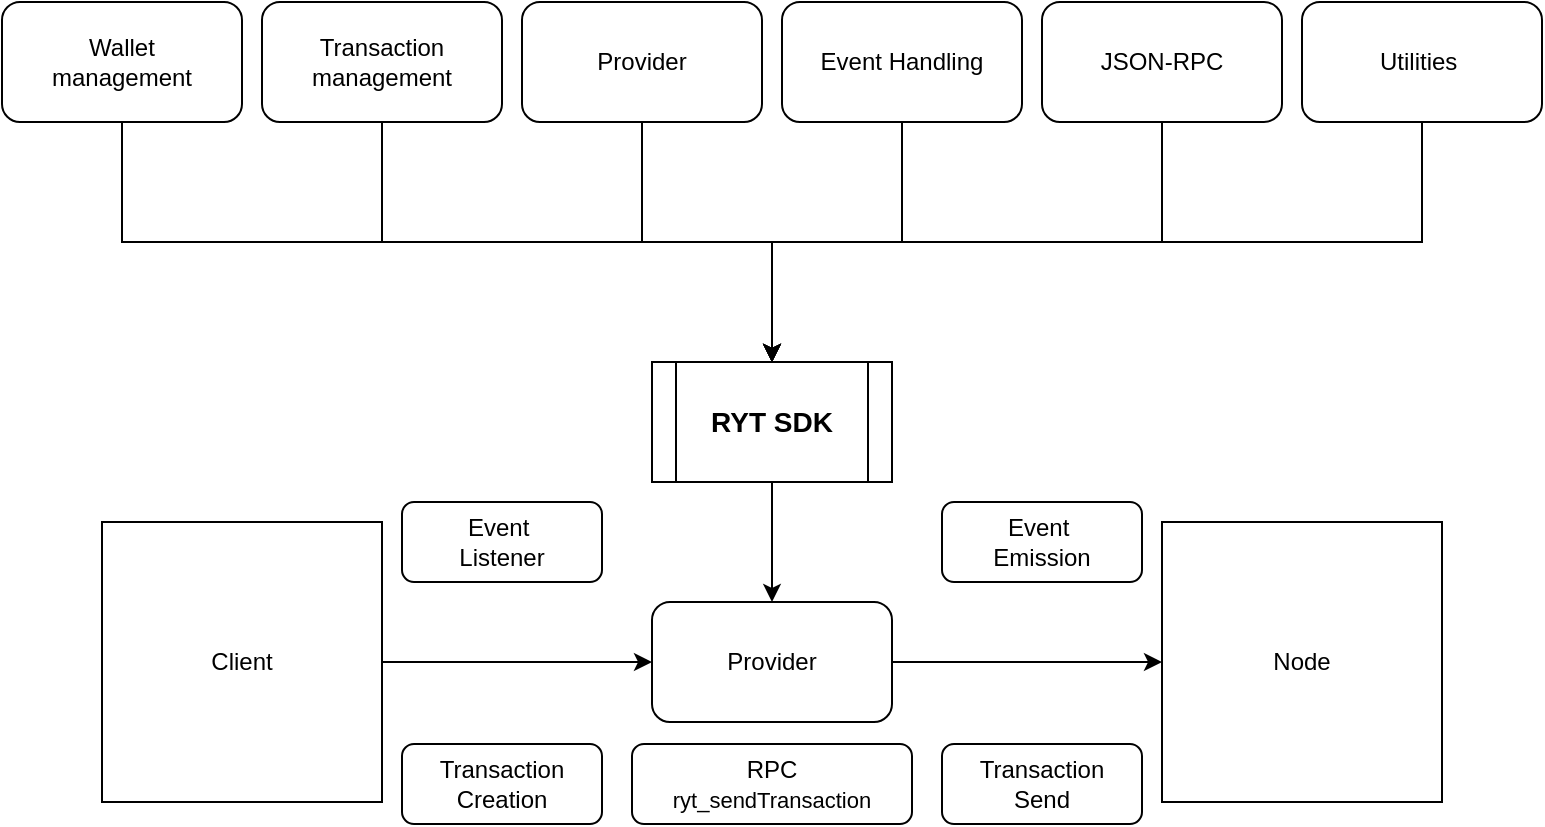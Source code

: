 <mxfile version="24.2.1" type="github">
  <diagram name="Page-1" id="RgmAbmVbI51hA4nQIdbu">
    <mxGraphModel dx="768" dy="379" grid="1" gridSize="10" guides="1" tooltips="1" connect="1" arrows="1" fold="1" page="1" pageScale="1" pageWidth="850" pageHeight="1100" math="0" shadow="0">
      <root>
        <mxCell id="0" />
        <mxCell id="1" parent="0" />
        <mxCell id="xfQhk3VoaluE6TStIVvt-17" value="" style="edgeStyle=orthogonalEdgeStyle;rounded=0;orthogonalLoop=1;jettySize=auto;html=1;" edge="1" parent="1" source="xfQhk3VoaluE6TStIVvt-1" target="xfQhk3VoaluE6TStIVvt-14">
          <mxGeometry relative="1" as="geometry" />
        </mxCell>
        <mxCell id="xfQhk3VoaluE6TStIVvt-1" value="&lt;b&gt;&lt;font style=&quot;font-size: 14px;&quot;&gt;RYT SDK&lt;/font&gt;&lt;/b&gt;" style="shape=process;whiteSpace=wrap;html=1;backgroundOutline=1;" vertex="1" parent="1">
          <mxGeometry x="365" y="230" width="120" height="60" as="geometry" />
        </mxCell>
        <mxCell id="xfQhk3VoaluE6TStIVvt-8" style="edgeStyle=orthogonalEdgeStyle;rounded=0;orthogonalLoop=1;jettySize=auto;html=1;entryX=0.5;entryY=0;entryDx=0;entryDy=0;" edge="1" parent="1" source="xfQhk3VoaluE6TStIVvt-2" target="xfQhk3VoaluE6TStIVvt-1">
          <mxGeometry relative="1" as="geometry">
            <Array as="points">
              <mxPoint x="100" y="170" />
              <mxPoint x="425" y="170" />
            </Array>
          </mxGeometry>
        </mxCell>
        <mxCell id="xfQhk3VoaluE6TStIVvt-2" value="Wallet &lt;br&gt;management" style="rounded=1;whiteSpace=wrap;html=1;" vertex="1" parent="1">
          <mxGeometry x="40" y="50" width="120" height="60" as="geometry" />
        </mxCell>
        <mxCell id="xfQhk3VoaluE6TStIVvt-9" style="edgeStyle=orthogonalEdgeStyle;rounded=0;orthogonalLoop=1;jettySize=auto;html=1;entryX=0.5;entryY=0;entryDx=0;entryDy=0;" edge="1" parent="1" source="xfQhk3VoaluE6TStIVvt-3" target="xfQhk3VoaluE6TStIVvt-1">
          <mxGeometry relative="1" as="geometry">
            <Array as="points">
              <mxPoint x="230" y="170" />
              <mxPoint x="425" y="170" />
            </Array>
          </mxGeometry>
        </mxCell>
        <mxCell id="xfQhk3VoaluE6TStIVvt-3" value="Transaction&lt;br&gt;management" style="rounded=1;whiteSpace=wrap;html=1;" vertex="1" parent="1">
          <mxGeometry x="170" y="50" width="120" height="60" as="geometry" />
        </mxCell>
        <mxCell id="xfQhk3VoaluE6TStIVvt-10" style="edgeStyle=orthogonalEdgeStyle;rounded=0;orthogonalLoop=1;jettySize=auto;html=1;entryX=0.5;entryY=0;entryDx=0;entryDy=0;" edge="1" parent="1" source="xfQhk3VoaluE6TStIVvt-4" target="xfQhk3VoaluE6TStIVvt-1">
          <mxGeometry relative="1" as="geometry">
            <Array as="points">
              <mxPoint x="360" y="170" />
              <mxPoint x="425" y="170" />
            </Array>
          </mxGeometry>
        </mxCell>
        <mxCell id="xfQhk3VoaluE6TStIVvt-4" value="&lt;span style=&quot;white-space-collapse: preserve;&quot;&gt;&lt;font style=&quot;font-size: 12px;&quot; face=&quot;Helvetica&quot;&gt;Provider&lt;/font&gt;&lt;/span&gt;" style="rounded=1;whiteSpace=wrap;html=1;" vertex="1" parent="1">
          <mxGeometry x="300" y="50" width="120" height="60" as="geometry" />
        </mxCell>
        <mxCell id="xfQhk3VoaluE6TStIVvt-11" style="edgeStyle=orthogonalEdgeStyle;rounded=0;orthogonalLoop=1;jettySize=auto;html=1;entryX=0.5;entryY=0;entryDx=0;entryDy=0;" edge="1" parent="1" source="xfQhk3VoaluE6TStIVvt-5" target="xfQhk3VoaluE6TStIVvt-1">
          <mxGeometry relative="1" as="geometry">
            <Array as="points">
              <mxPoint x="490" y="170" />
              <mxPoint x="425" y="170" />
            </Array>
          </mxGeometry>
        </mxCell>
        <mxCell id="xfQhk3VoaluE6TStIVvt-5" value="&lt;span id=&quot;docs-internal-guid-2b0c5f49-7fff-e697-5f8d-0764dbf99335&quot;&gt;&lt;span style=&quot;background-color: transparent; font-variant-numeric: normal; font-variant-east-asian: normal; font-variant-alternates: normal; font-variant-position: normal; vertical-align: baseline; white-space-collapse: preserve;&quot;&gt;&lt;font style=&quot;font-size: 12px;&quot; face=&quot;Helvetica&quot;&gt;Event Handling&lt;/font&gt;&lt;/span&gt;&lt;/span&gt;" style="rounded=1;whiteSpace=wrap;html=1;" vertex="1" parent="1">
          <mxGeometry x="430" y="50" width="120" height="60" as="geometry" />
        </mxCell>
        <mxCell id="xfQhk3VoaluE6TStIVvt-12" style="edgeStyle=orthogonalEdgeStyle;rounded=0;orthogonalLoop=1;jettySize=auto;html=1;entryX=0.5;entryY=0;entryDx=0;entryDy=0;" edge="1" parent="1" source="xfQhk3VoaluE6TStIVvt-6" target="xfQhk3VoaluE6TStIVvt-1">
          <mxGeometry relative="1" as="geometry">
            <Array as="points">
              <mxPoint x="620" y="170" />
              <mxPoint x="425" y="170" />
            </Array>
          </mxGeometry>
        </mxCell>
        <mxCell id="xfQhk3VoaluE6TStIVvt-6" value="&lt;span id=&quot;docs-internal-guid-fc7b406d-7fff-1b1f-aa44-26fef9991192&quot;&gt;&lt;span style=&quot;background-color: transparent; font-variant-numeric: normal; font-variant-east-asian: normal; font-variant-alternates: normal; font-variant-position: normal; vertical-align: baseline; white-space-collapse: preserve;&quot;&gt;&lt;font style=&quot;font-size: 12px;&quot; face=&quot;Helvetica&quot;&gt;JSON-RPC&lt;/font&gt;&lt;/span&gt;&lt;/span&gt;" style="rounded=1;whiteSpace=wrap;html=1;" vertex="1" parent="1">
          <mxGeometry x="560" y="50" width="120" height="60" as="geometry" />
        </mxCell>
        <mxCell id="xfQhk3VoaluE6TStIVvt-13" style="edgeStyle=orthogonalEdgeStyle;rounded=0;orthogonalLoop=1;jettySize=auto;html=1;entryX=0.5;entryY=0;entryDx=0;entryDy=0;" edge="1" parent="1" source="xfQhk3VoaluE6TStIVvt-7" target="xfQhk3VoaluE6TStIVvt-1">
          <mxGeometry relative="1" as="geometry">
            <Array as="points">
              <mxPoint x="750" y="170" />
              <mxPoint x="425" y="170" />
            </Array>
          </mxGeometry>
        </mxCell>
        <mxCell id="xfQhk3VoaluE6TStIVvt-7" value="&lt;span id=&quot;docs-internal-guid-a87849ef-7fff-4aee-8872-d2432cc4f671&quot;&gt;&lt;span style=&quot;background-color: transparent; font-variant-numeric: normal; font-variant-east-asian: normal; font-variant-alternates: normal; font-variant-position: normal; vertical-align: baseline; white-space-collapse: preserve;&quot;&gt;&lt;font style=&quot;font-size: 12px;&quot;&gt;Utilities &lt;/font&gt;&lt;/span&gt;&lt;/span&gt;" style="rounded=1;whiteSpace=wrap;html=1;" vertex="1" parent="1">
          <mxGeometry x="690" y="50" width="120" height="60" as="geometry" />
        </mxCell>
        <mxCell id="xfQhk3VoaluE6TStIVvt-20" style="edgeStyle=orthogonalEdgeStyle;rounded=0;orthogonalLoop=1;jettySize=auto;html=1;entryX=0;entryY=0.5;entryDx=0;entryDy=0;" edge="1" parent="1" source="xfQhk3VoaluE6TStIVvt-14" target="xfQhk3VoaluE6TStIVvt-19">
          <mxGeometry relative="1" as="geometry" />
        </mxCell>
        <mxCell id="xfQhk3VoaluE6TStIVvt-14" value="&lt;span style=&quot;white-space-collapse: preserve;&quot;&gt;&lt;font style=&quot;font-size: 12px;&quot; face=&quot;Helvetica&quot;&gt;Provider&lt;/font&gt;&lt;/span&gt;" style="rounded=1;whiteSpace=wrap;html=1;" vertex="1" parent="1">
          <mxGeometry x="365" y="350" width="120" height="60" as="geometry" />
        </mxCell>
        <mxCell id="xfQhk3VoaluE6TStIVvt-18" style="edgeStyle=orthogonalEdgeStyle;rounded=0;orthogonalLoop=1;jettySize=auto;html=1;entryX=0;entryY=0.5;entryDx=0;entryDy=0;" edge="1" parent="1" source="xfQhk3VoaluE6TStIVvt-15" target="xfQhk3VoaluE6TStIVvt-14">
          <mxGeometry relative="1" as="geometry" />
        </mxCell>
        <mxCell id="xfQhk3VoaluE6TStIVvt-15" value="Client" style="whiteSpace=wrap;html=1;aspect=fixed;" vertex="1" parent="1">
          <mxGeometry x="90" y="310" width="140" height="140" as="geometry" />
        </mxCell>
        <mxCell id="xfQhk3VoaluE6TStIVvt-19" value="Node" style="whiteSpace=wrap;html=1;aspect=fixed;" vertex="1" parent="1">
          <mxGeometry x="620" y="310" width="140" height="140" as="geometry" />
        </mxCell>
        <mxCell id="xfQhk3VoaluE6TStIVvt-21" value="RPC&lt;br&gt;&lt;span id=&quot;docs-internal-guid-387a9d9a-7fff-67b6-796c-e1688d9cdb20&quot;&gt;&lt;span style=&quot;background-color: transparent; font-variant-numeric: normal; font-variant-east-asian: normal; font-variant-alternates: normal; font-variant-position: normal; vertical-align: baseline; white-space-collapse: preserve;&quot;&gt;&lt;font style=&quot;font-size: 11px;&quot;&gt;ryt_sendTransaction&lt;/font&gt;&lt;/span&gt;&lt;/span&gt;" style="rounded=1;whiteSpace=wrap;html=1;" vertex="1" parent="1">
          <mxGeometry x="355" y="421" width="140" height="40" as="geometry" />
        </mxCell>
        <mxCell id="xfQhk3VoaluE6TStIVvt-23" value="Transaction&lt;br&gt;Send" style="rounded=1;whiteSpace=wrap;html=1;" vertex="1" parent="1">
          <mxGeometry x="510" y="421" width="100" height="40" as="geometry" />
        </mxCell>
        <mxCell id="xfQhk3VoaluE6TStIVvt-24" value="Transaction&lt;br&gt;Creation" style="rounded=1;whiteSpace=wrap;html=1;" vertex="1" parent="1">
          <mxGeometry x="240" y="421" width="100" height="40" as="geometry" />
        </mxCell>
        <mxCell id="xfQhk3VoaluE6TStIVvt-25" value="Event&amp;nbsp;&lt;br&gt;Emission" style="rounded=1;whiteSpace=wrap;html=1;" vertex="1" parent="1">
          <mxGeometry x="510" y="300" width="100" height="40" as="geometry" />
        </mxCell>
        <mxCell id="xfQhk3VoaluE6TStIVvt-27" value="Event&amp;nbsp;&lt;br&gt;Listener" style="rounded=1;whiteSpace=wrap;html=1;" vertex="1" parent="1">
          <mxGeometry x="240" y="300" width="100" height="40" as="geometry" />
        </mxCell>
      </root>
    </mxGraphModel>
  </diagram>
</mxfile>
